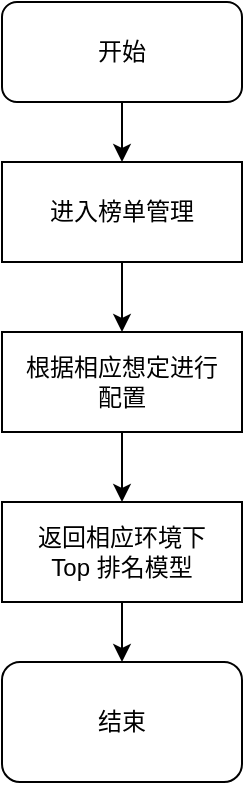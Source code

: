 <mxfile version="21.1.7" type="github">
  <diagram name="Page-1" id="y00TK-j6bm-nqAyX7QKQ">
    <mxGraphModel dx="831" dy="809" grid="1" gridSize="10" guides="1" tooltips="1" connect="1" arrows="1" fold="1" page="1" pageScale="1" pageWidth="827" pageHeight="1169" math="0" shadow="0">
      <root>
        <mxCell id="0" />
        <mxCell id="1" parent="0" />
        <mxCell id="wLO2QBgzgp5diKE-0Crk-11" style="edgeStyle=orthogonalEdgeStyle;rounded=0;orthogonalLoop=1;jettySize=auto;html=1;exitX=0.5;exitY=1;exitDx=0;exitDy=0;entryX=0.5;entryY=0;entryDx=0;entryDy=0;" parent="1" source="wLO2QBgzgp5diKE-0Crk-9" target="wLO2QBgzgp5diKE-0Crk-10" edge="1">
          <mxGeometry relative="1" as="geometry" />
        </mxCell>
        <mxCell id="wLO2QBgzgp5diKE-0Crk-9" value="开始" style="rounded=1;whiteSpace=wrap;html=1;" parent="1" vertex="1">
          <mxGeometry x="320" y="420" width="120" height="50" as="geometry" />
        </mxCell>
        <mxCell id="bIvuIR_Mg-kvNPsUriO_-6" style="edgeStyle=orthogonalEdgeStyle;rounded=0;orthogonalLoop=1;jettySize=auto;html=1;exitX=0.5;exitY=1;exitDx=0;exitDy=0;entryX=0.5;entryY=0;entryDx=0;entryDy=0;" parent="1" source="wLO2QBgzgp5diKE-0Crk-10" target="bIvuIR_Mg-kvNPsUriO_-1" edge="1">
          <mxGeometry relative="1" as="geometry">
            <mxPoint x="380" y="585" as="targetPoint" />
          </mxGeometry>
        </mxCell>
        <mxCell id="wLO2QBgzgp5diKE-0Crk-10" value="进入榜单管理" style="rounded=0;whiteSpace=wrap;html=1;" parent="1" vertex="1">
          <mxGeometry x="320" y="500" width="120" height="50" as="geometry" />
        </mxCell>
        <mxCell id="gYr2XEztgCtZrJ-EDKs8-1" style="edgeStyle=orthogonalEdgeStyle;rounded=0;orthogonalLoop=1;jettySize=auto;html=1;exitX=0.5;exitY=1;exitDx=0;exitDy=0;entryX=0.5;entryY=0;entryDx=0;entryDy=0;" edge="1" parent="1" source="bIvuIR_Mg-kvNPsUriO_-1" target="bIvuIR_Mg-kvNPsUriO_-9">
          <mxGeometry relative="1" as="geometry" />
        </mxCell>
        <mxCell id="bIvuIR_Mg-kvNPsUriO_-1" value="根据相应想定进行&lt;br&gt;配置" style="rounded=0;whiteSpace=wrap;html=1;" parent="1" vertex="1">
          <mxGeometry x="320" y="585" width="120" height="50" as="geometry" />
        </mxCell>
        <mxCell id="bIvuIR_Mg-kvNPsUriO_-13" style="edgeStyle=orthogonalEdgeStyle;rounded=0;orthogonalLoop=1;jettySize=auto;html=1;exitX=0.5;exitY=1;exitDx=0;exitDy=0;entryX=0.5;entryY=0;entryDx=0;entryDy=0;" parent="1" source="bIvuIR_Mg-kvNPsUriO_-9" target="bIvuIR_Mg-kvNPsUriO_-12" edge="1">
          <mxGeometry relative="1" as="geometry" />
        </mxCell>
        <mxCell id="bIvuIR_Mg-kvNPsUriO_-9" value="返回相应环境下&lt;br&gt;Top 排名模型" style="rounded=0;whiteSpace=wrap;html=1;" parent="1" vertex="1">
          <mxGeometry x="320" y="670" width="120" height="50" as="geometry" />
        </mxCell>
        <mxCell id="bIvuIR_Mg-kvNPsUriO_-12" value="结束" style="rounded=1;whiteSpace=wrap;html=1;" parent="1" vertex="1">
          <mxGeometry x="320" y="750" width="120" height="60" as="geometry" />
        </mxCell>
        <mxCell id="bIvuIR_Mg-kvNPsUriO_-14" style="edgeStyle=orthogonalEdgeStyle;rounded=0;orthogonalLoop=1;jettySize=auto;html=1;exitX=0.5;exitY=1;exitDx=0;exitDy=0;" parent="1" source="bIvuIR_Mg-kvNPsUriO_-12" target="bIvuIR_Mg-kvNPsUriO_-12" edge="1">
          <mxGeometry relative="1" as="geometry" />
        </mxCell>
      </root>
    </mxGraphModel>
  </diagram>
</mxfile>
